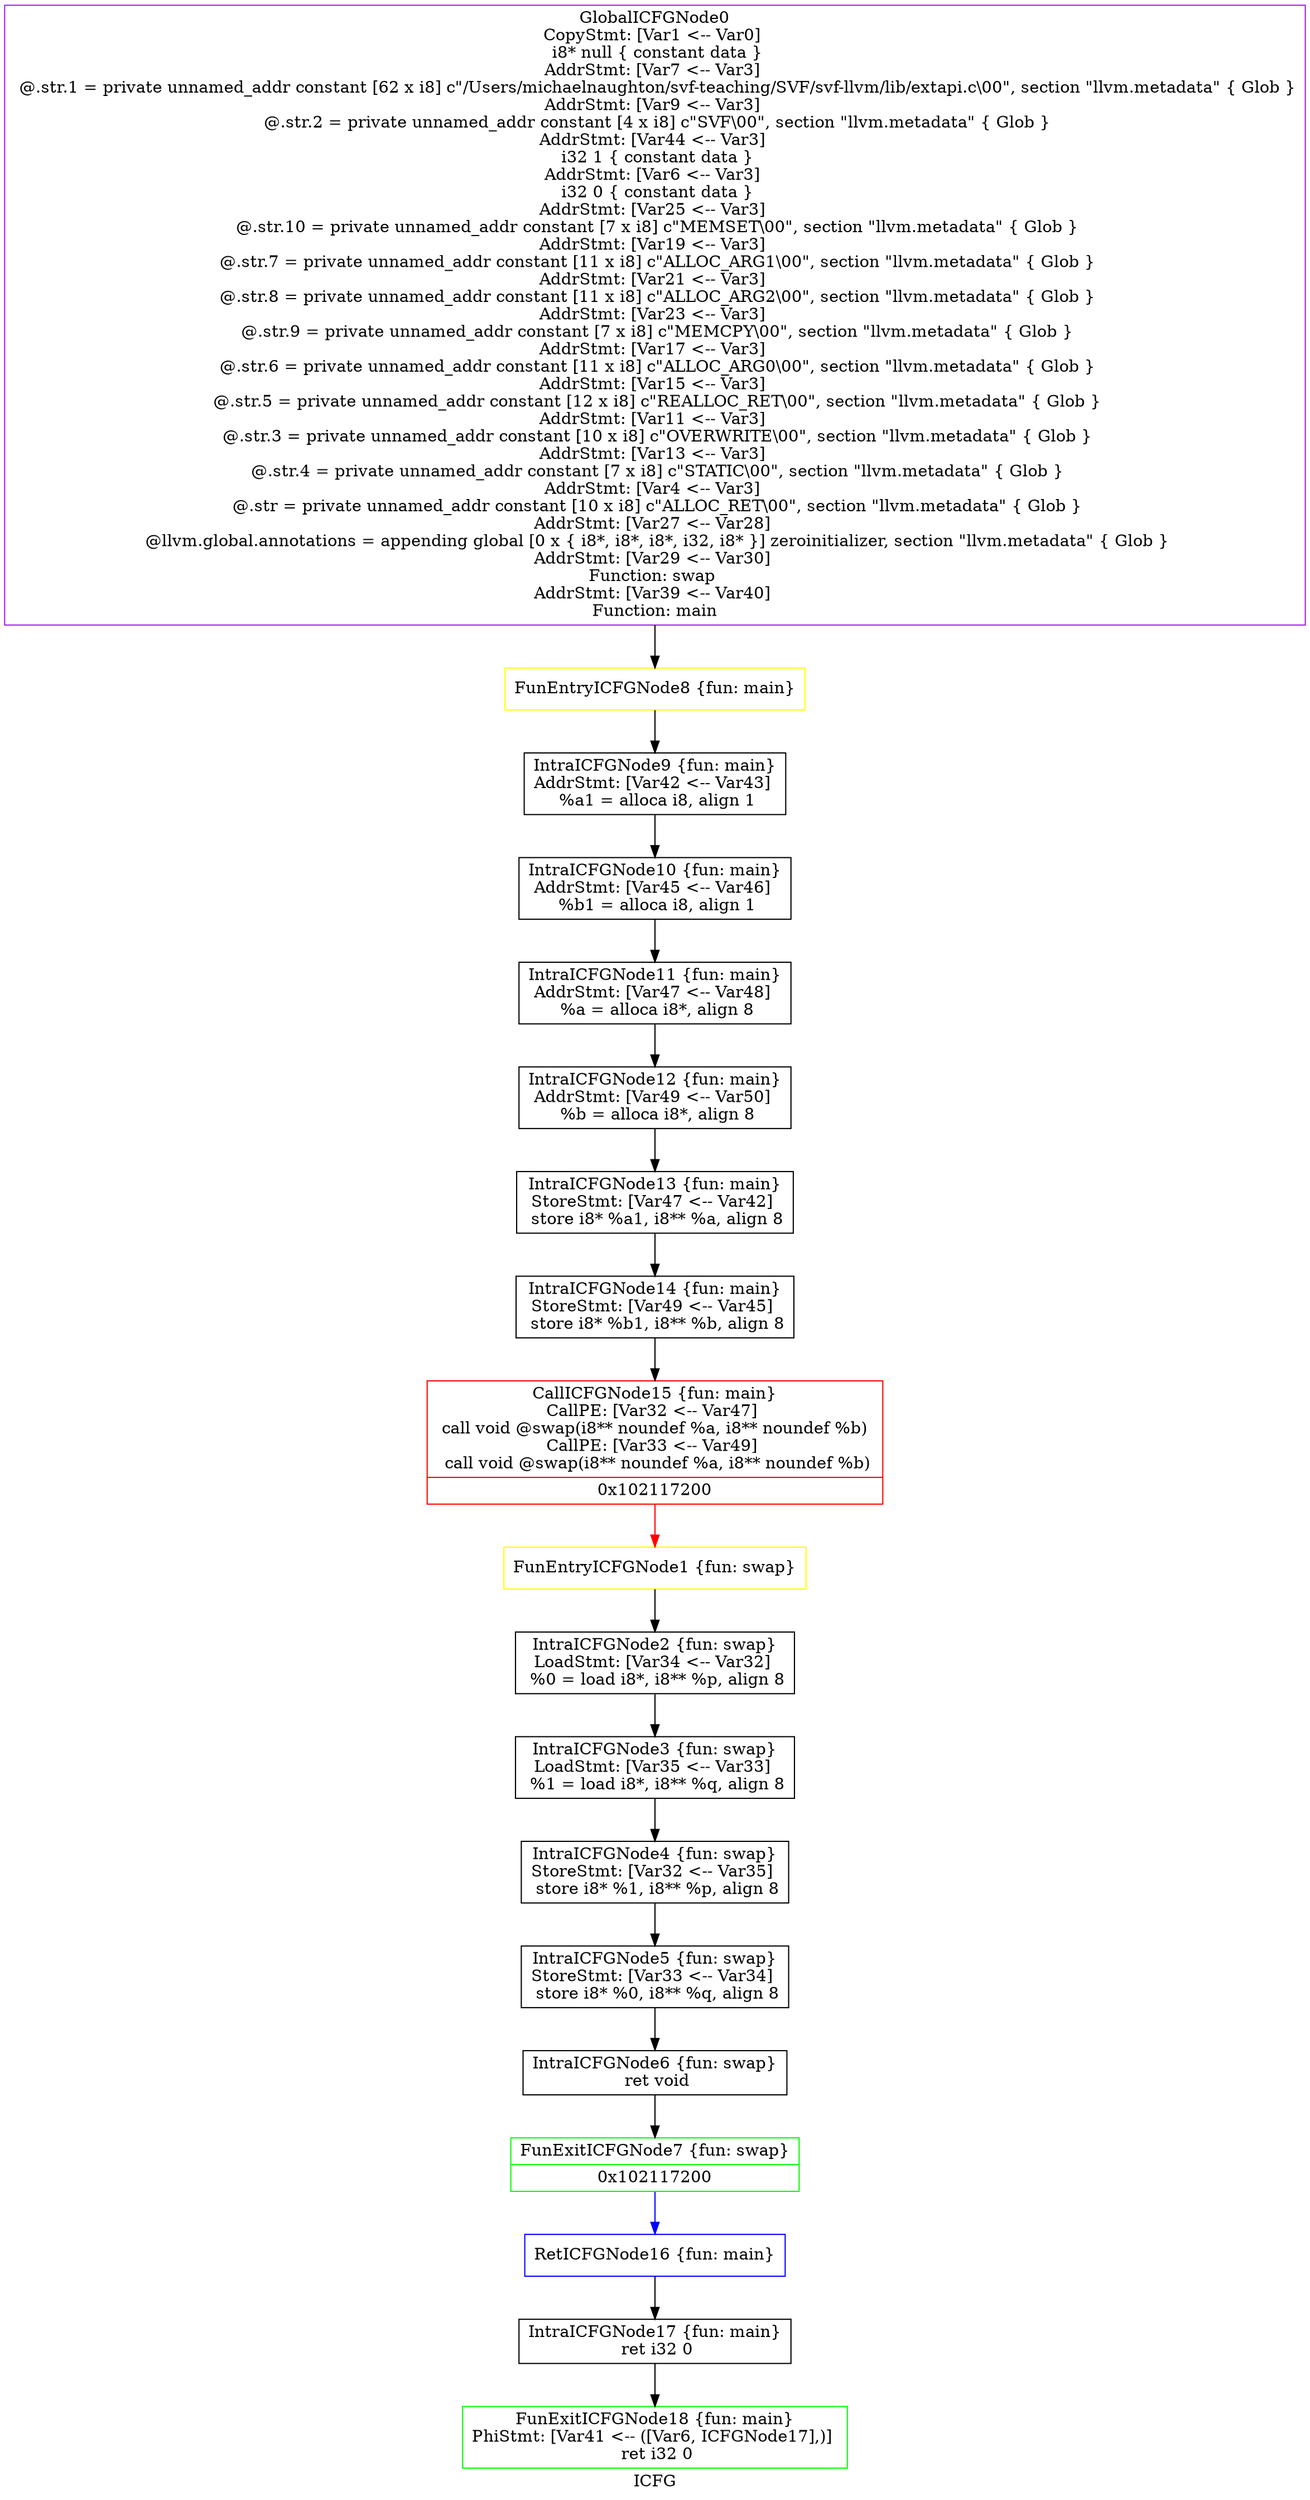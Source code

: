 digraph "ICFG" {
	label="ICFG";

	Node0x102122bb0 [shape=record,color=purple,label="{GlobalICFGNode0\nCopyStmt: [Var1 \<-- Var0]  \n i8* null \{ constant data \}\nAddrStmt: [Var7 \<-- Var3]  \n @.str.1 = private unnamed_addr constant [62 x i8] c\"/Users/michaelnaughton/svf-teaching/SVF/svf-llvm/lib/extapi.c\\00\", section \"llvm.metadata\" \{ Glob  \}\nAddrStmt: [Var9 \<-- Var3]  \n @.str.2 = private unnamed_addr constant [4 x i8] c\"SVF\\00\", section \"llvm.metadata\" \{ Glob  \}\nAddrStmt: [Var44 \<-- Var3]  \n i32 1 \{ constant data \}\nAddrStmt: [Var6 \<-- Var3]  \n i32 0 \{ constant data \}\nAddrStmt: [Var25 \<-- Var3]  \n @.str.10 = private unnamed_addr constant [7 x i8] c\"MEMSET\\00\", section \"llvm.metadata\" \{ Glob  \}\nAddrStmt: [Var19 \<-- Var3]  \n @.str.7 = private unnamed_addr constant [11 x i8] c\"ALLOC_ARG1\\00\", section \"llvm.metadata\" \{ Glob  \}\nAddrStmt: [Var21 \<-- Var3]  \n @.str.8 = private unnamed_addr constant [11 x i8] c\"ALLOC_ARG2\\00\", section \"llvm.metadata\" \{ Glob  \}\nAddrStmt: [Var23 \<-- Var3]  \n @.str.9 = private unnamed_addr constant [7 x i8] c\"MEMCPY\\00\", section \"llvm.metadata\" \{ Glob  \}\nAddrStmt: [Var17 \<-- Var3]  \n @.str.6 = private unnamed_addr constant [11 x i8] c\"ALLOC_ARG0\\00\", section \"llvm.metadata\" \{ Glob  \}\nAddrStmt: [Var15 \<-- Var3]  \n @.str.5 = private unnamed_addr constant [12 x i8] c\"REALLOC_RET\\00\", section \"llvm.metadata\" \{ Glob  \}\nAddrStmt: [Var11 \<-- Var3]  \n @.str.3 = private unnamed_addr constant [10 x i8] c\"OVERWRITE\\00\", section \"llvm.metadata\" \{ Glob  \}\nAddrStmt: [Var13 \<-- Var3]  \n @.str.4 = private unnamed_addr constant [7 x i8] c\"STATIC\\00\", section \"llvm.metadata\" \{ Glob  \}\nAddrStmt: [Var4 \<-- Var3]  \n @.str = private unnamed_addr constant [10 x i8] c\"ALLOC_RET\\00\", section \"llvm.metadata\" \{ Glob  \}\nAddrStmt: [Var27 \<-- Var28]  \n @llvm.global.annotations = appending global [0 x \{ i8*, i8*, i8*, i32, i8* \}] zeroinitializer, section \"llvm.metadata\" \{ Glob  \}\nAddrStmt: [Var29 \<-- Var30]  \nFunction: swap \nAddrStmt: [Var39 \<-- Var40]  \nFunction: main }"];
	Node0x102122bb0 -> Node0x1021216f0[style=solid];
	Node0x1021226d0 [shape=record,color=yellow,label="{FunEntryICFGNode1 \{fun: swap\}}"];
	Node0x1021226d0 -> Node0x1021227a0[style=solid];
	Node0x1021227a0 [shape=record,color=black,label="{IntraICFGNode2 \{fun: swap\}\nLoadStmt: [Var34 \<-- Var32]  \n   %0 = load i8*, i8** %p, align 8 }"];
	Node0x1021227a0 -> Node0x1021220c0[style=solid];
	Node0x1021220c0 [shape=record,color=black,label="{IntraICFGNode3 \{fun: swap\}\nLoadStmt: [Var35 \<-- Var33]  \n   %1 = load i8*, i8** %q, align 8 }"];
	Node0x1021220c0 -> Node0x102122220[style=solid];
	Node0x102122220 [shape=record,color=black,label="{IntraICFGNode4 \{fun: swap\}\nStoreStmt: [Var32 \<-- Var35]  \n   store i8* %1, i8** %p, align 8 }"];
	Node0x102122220 -> Node0x102122440[style=solid];
	Node0x102122440 [shape=record,color=black,label="{IntraICFGNode5 \{fun: swap\}\nStoreStmt: [Var33 \<-- Var34]  \n   store i8* %0, i8** %q, align 8 }"];
	Node0x102122440 -> Node0x1021225d0[style=solid];
	Node0x1021225d0 [shape=record,color=black,label="{IntraICFGNode6 \{fun: swap\}\n   ret void }"];
	Node0x1021225d0 -> Node0x102121ed0[style=solid];
	Node0x102121ed0 [shape=record,color=green,label="{FunExitICFGNode7 \{fun: swap\}|{<s0>0x102117200}}"];
	Node0x102121ed0:s0 -> Node0x102120d90[style=solid,color=blue];
	Node0x1021216f0 [shape=record,color=yellow,label="{FunEntryICFGNode8 \{fun: main\}}"];
	Node0x1021216f0 -> Node0x102121790[style=solid];
	Node0x102121790 [shape=record,color=black,label="{IntraICFGNode9 \{fun: main\}\nAddrStmt: [Var42 \<-- Var43]  \n   %a1 = alloca i8, align 1 }"];
	Node0x102121790 -> Node0x1021218e0[style=solid];
	Node0x1021218e0 [shape=record,color=black,label="{IntraICFGNode10 \{fun: main\}\nAddrStmt: [Var45 \<-- Var46]  \n   %b1 = alloca i8, align 1 }"];
	Node0x1021218e0 -> Node0x102121490[style=solid];
	Node0x102121490 [shape=record,color=black,label="{IntraICFGNode11 \{fun: main\}\nAddrStmt: [Var47 \<-- Var48]  \n   %a = alloca i8*, align 8 }"];
	Node0x102121490 -> Node0x102121630[style=solid];
	Node0x102121630 [shape=record,color=black,label="{IntraICFGNode12 \{fun: main\}\nAddrStmt: [Var49 \<-- Var50]  \n   %b = alloca i8*, align 8 }"];
	Node0x102121630 -> Node0x102121210[style=solid];
	Node0x102121210 [shape=record,color=black,label="{IntraICFGNode13 \{fun: main\}\nStoreStmt: [Var47 \<-- Var42]  \n   store i8* %a1, i8** %a, align 8 }"];
	Node0x102121210 -> Node0x102120aa0[style=solid];
	Node0x102120aa0 [shape=record,color=black,label="{IntraICFGNode14 \{fun: main\}\nStoreStmt: [Var49 \<-- Var45]  \n   store i8* %b1, i8** %b, align 8 }"];
	Node0x102120aa0 -> Node0x102120c60[style=solid];
	Node0x102120c60 [shape=record,color=red,label="{CallICFGNode15 \{fun: main\}\nCallPE: [Var32 \<-- Var47]  \n   call void @swap(i8** noundef %a, i8** noundef %b) \nCallPE: [Var33 \<-- Var49]  \n   call void @swap(i8** noundef %a, i8** noundef %b) |{<s0>0x102117200}}"];
	Node0x102120c60:s0 -> Node0x1021226d0[style=solid,color=red];
	Node0x102120d90 [shape=record,color=blue,label="{RetICFGNode16 \{fun: main\}}"];
	Node0x102120d90 -> Node0x1021207b0[style=solid];
	Node0x1021207b0 [shape=record,color=black,label="{IntraICFGNode17 \{fun: main\}\n   ret i32 0 }"];
	Node0x1021207b0 -> Node0x1021209e0[style=solid];
	Node0x1021209e0 [shape=record,color=green,label="{FunExitICFGNode18 \{fun: main\}\nPhiStmt: [Var41 \<-- ([Var6, ICFGNode17],)]  \n   ret i32 0 }"];
}
